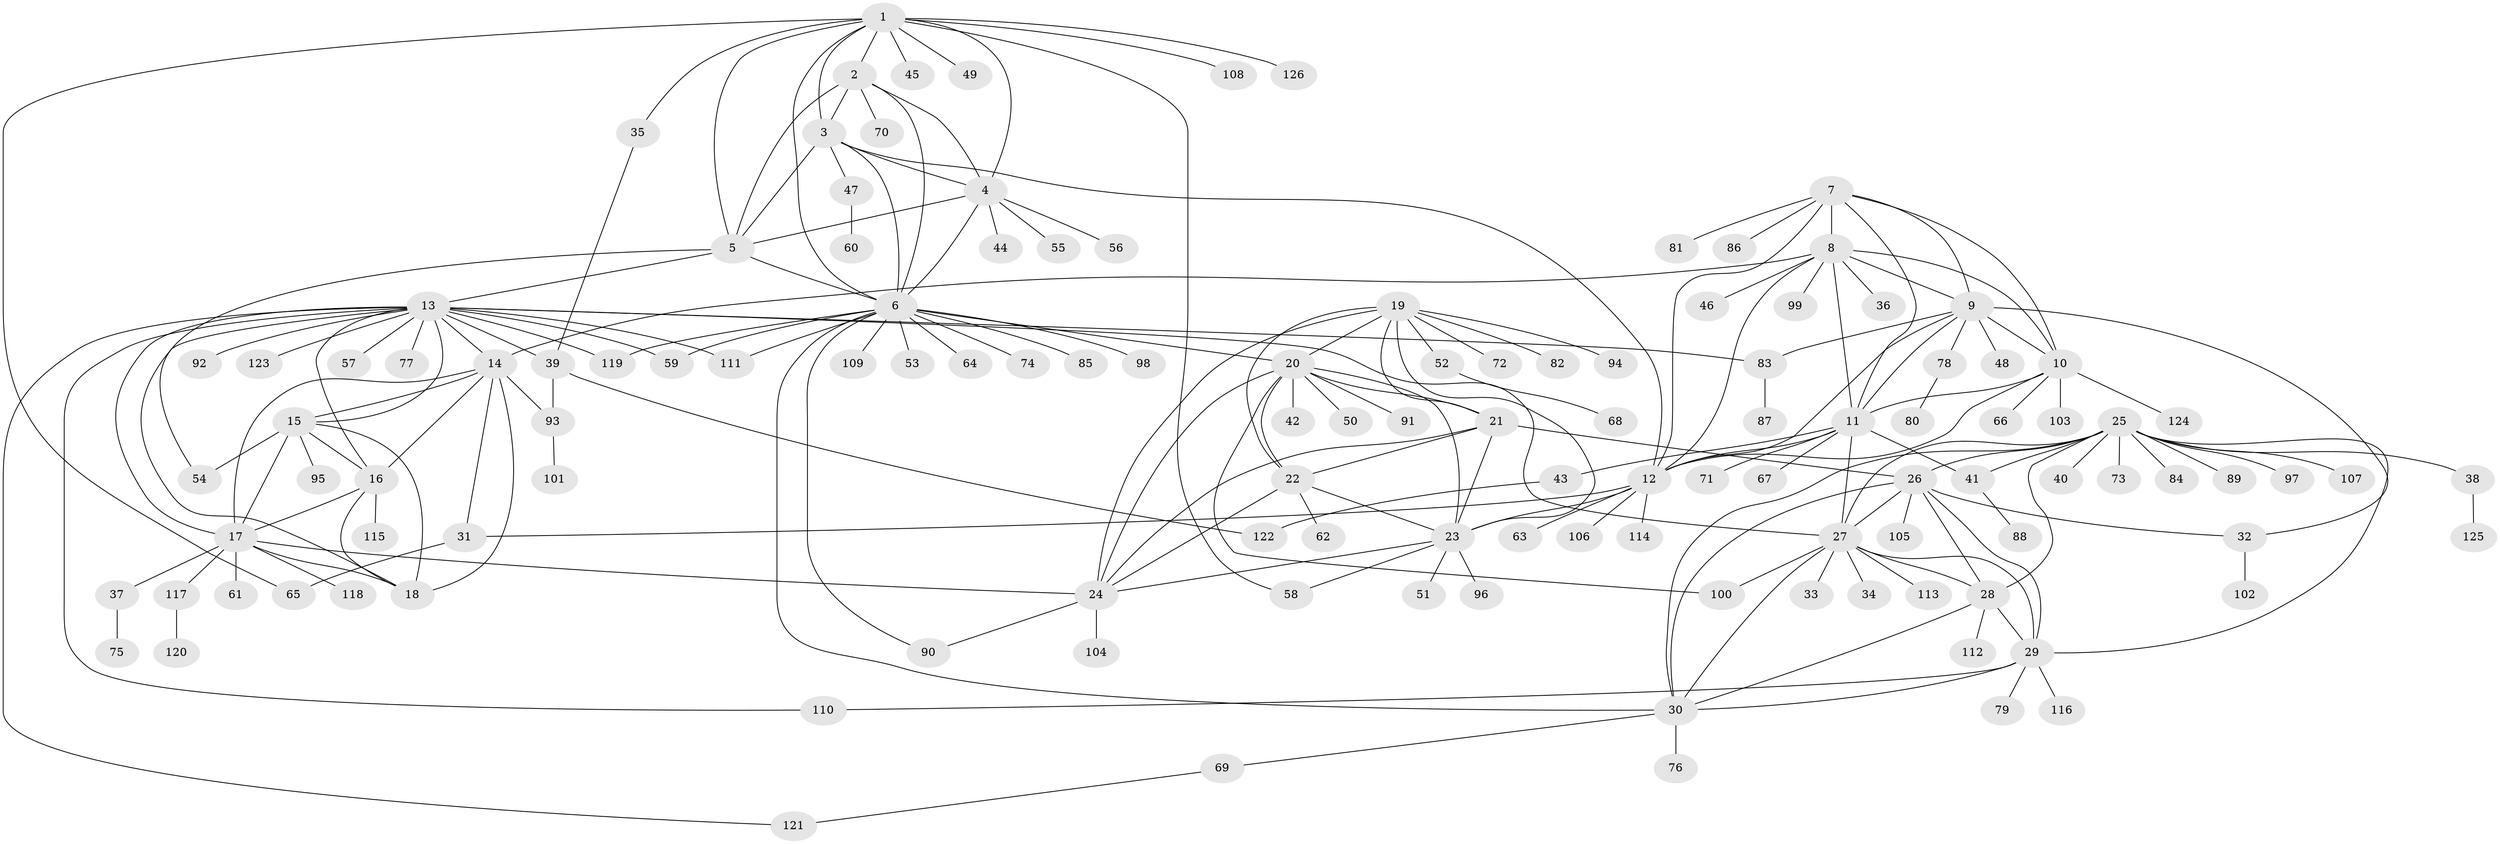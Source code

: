 // coarse degree distribution, {11: 0.02, 5: 0.01, 18: 0.01, 6: 0.03, 12: 0.01, 7: 0.04, 8: 0.06, 17: 0.01, 14: 0.01, 4: 0.03, 10: 0.02, 3: 0.02, 1: 0.62, 2: 0.11}
// Generated by graph-tools (version 1.1) at 2025/24/03/03/25 07:24:11]
// undirected, 126 vertices, 198 edges
graph export_dot {
graph [start="1"]
  node [color=gray90,style=filled];
  1;
  2;
  3;
  4;
  5;
  6;
  7;
  8;
  9;
  10;
  11;
  12;
  13;
  14;
  15;
  16;
  17;
  18;
  19;
  20;
  21;
  22;
  23;
  24;
  25;
  26;
  27;
  28;
  29;
  30;
  31;
  32;
  33;
  34;
  35;
  36;
  37;
  38;
  39;
  40;
  41;
  42;
  43;
  44;
  45;
  46;
  47;
  48;
  49;
  50;
  51;
  52;
  53;
  54;
  55;
  56;
  57;
  58;
  59;
  60;
  61;
  62;
  63;
  64;
  65;
  66;
  67;
  68;
  69;
  70;
  71;
  72;
  73;
  74;
  75;
  76;
  77;
  78;
  79;
  80;
  81;
  82;
  83;
  84;
  85;
  86;
  87;
  88;
  89;
  90;
  91;
  92;
  93;
  94;
  95;
  96;
  97;
  98;
  99;
  100;
  101;
  102;
  103;
  104;
  105;
  106;
  107;
  108;
  109;
  110;
  111;
  112;
  113;
  114;
  115;
  116;
  117;
  118;
  119;
  120;
  121;
  122;
  123;
  124;
  125;
  126;
  1 -- 2;
  1 -- 3;
  1 -- 4;
  1 -- 5;
  1 -- 6;
  1 -- 35;
  1 -- 45;
  1 -- 49;
  1 -- 58;
  1 -- 65;
  1 -- 108;
  1 -- 126;
  2 -- 3;
  2 -- 4;
  2 -- 5;
  2 -- 6;
  2 -- 70;
  3 -- 4;
  3 -- 5;
  3 -- 6;
  3 -- 12;
  3 -- 47;
  4 -- 5;
  4 -- 6;
  4 -- 44;
  4 -- 55;
  4 -- 56;
  5 -- 6;
  5 -- 13;
  5 -- 54;
  6 -- 20;
  6 -- 30;
  6 -- 53;
  6 -- 59;
  6 -- 64;
  6 -- 74;
  6 -- 85;
  6 -- 90;
  6 -- 98;
  6 -- 109;
  6 -- 111;
  6 -- 119;
  7 -- 8;
  7 -- 9;
  7 -- 10;
  7 -- 11;
  7 -- 12;
  7 -- 81;
  7 -- 86;
  8 -- 9;
  8 -- 10;
  8 -- 11;
  8 -- 12;
  8 -- 14;
  8 -- 36;
  8 -- 46;
  8 -- 99;
  9 -- 10;
  9 -- 11;
  9 -- 12;
  9 -- 32;
  9 -- 48;
  9 -- 78;
  9 -- 83;
  10 -- 11;
  10 -- 12;
  10 -- 66;
  10 -- 103;
  10 -- 124;
  11 -- 12;
  11 -- 27;
  11 -- 41;
  11 -- 43;
  11 -- 67;
  11 -- 71;
  12 -- 23;
  12 -- 31;
  12 -- 63;
  12 -- 106;
  12 -- 114;
  13 -- 14;
  13 -- 15;
  13 -- 16;
  13 -- 17;
  13 -- 18;
  13 -- 27;
  13 -- 39;
  13 -- 57;
  13 -- 59;
  13 -- 77;
  13 -- 83;
  13 -- 92;
  13 -- 110;
  13 -- 111;
  13 -- 119;
  13 -- 121;
  13 -- 123;
  14 -- 15;
  14 -- 16;
  14 -- 17;
  14 -- 18;
  14 -- 31;
  14 -- 93;
  15 -- 16;
  15 -- 17;
  15 -- 18;
  15 -- 54;
  15 -- 95;
  16 -- 17;
  16 -- 18;
  16 -- 115;
  17 -- 18;
  17 -- 24;
  17 -- 37;
  17 -- 61;
  17 -- 117;
  17 -- 118;
  19 -- 20;
  19 -- 21;
  19 -- 22;
  19 -- 23;
  19 -- 24;
  19 -- 52;
  19 -- 72;
  19 -- 82;
  19 -- 94;
  20 -- 21;
  20 -- 22;
  20 -- 23;
  20 -- 24;
  20 -- 42;
  20 -- 50;
  20 -- 91;
  20 -- 100;
  21 -- 22;
  21 -- 23;
  21 -- 24;
  21 -- 26;
  22 -- 23;
  22 -- 24;
  22 -- 62;
  23 -- 24;
  23 -- 51;
  23 -- 58;
  23 -- 96;
  24 -- 90;
  24 -- 104;
  25 -- 26;
  25 -- 27;
  25 -- 28;
  25 -- 29;
  25 -- 30;
  25 -- 38;
  25 -- 40;
  25 -- 41;
  25 -- 73;
  25 -- 84;
  25 -- 89;
  25 -- 97;
  25 -- 107;
  26 -- 27;
  26 -- 28;
  26 -- 29;
  26 -- 30;
  26 -- 32;
  26 -- 105;
  27 -- 28;
  27 -- 29;
  27 -- 30;
  27 -- 33;
  27 -- 34;
  27 -- 100;
  27 -- 113;
  28 -- 29;
  28 -- 30;
  28 -- 112;
  29 -- 30;
  29 -- 79;
  29 -- 110;
  29 -- 116;
  30 -- 69;
  30 -- 76;
  31 -- 65;
  32 -- 102;
  35 -- 39;
  37 -- 75;
  38 -- 125;
  39 -- 93;
  39 -- 122;
  41 -- 88;
  43 -- 122;
  47 -- 60;
  52 -- 68;
  69 -- 121;
  78 -- 80;
  83 -- 87;
  93 -- 101;
  117 -- 120;
}
